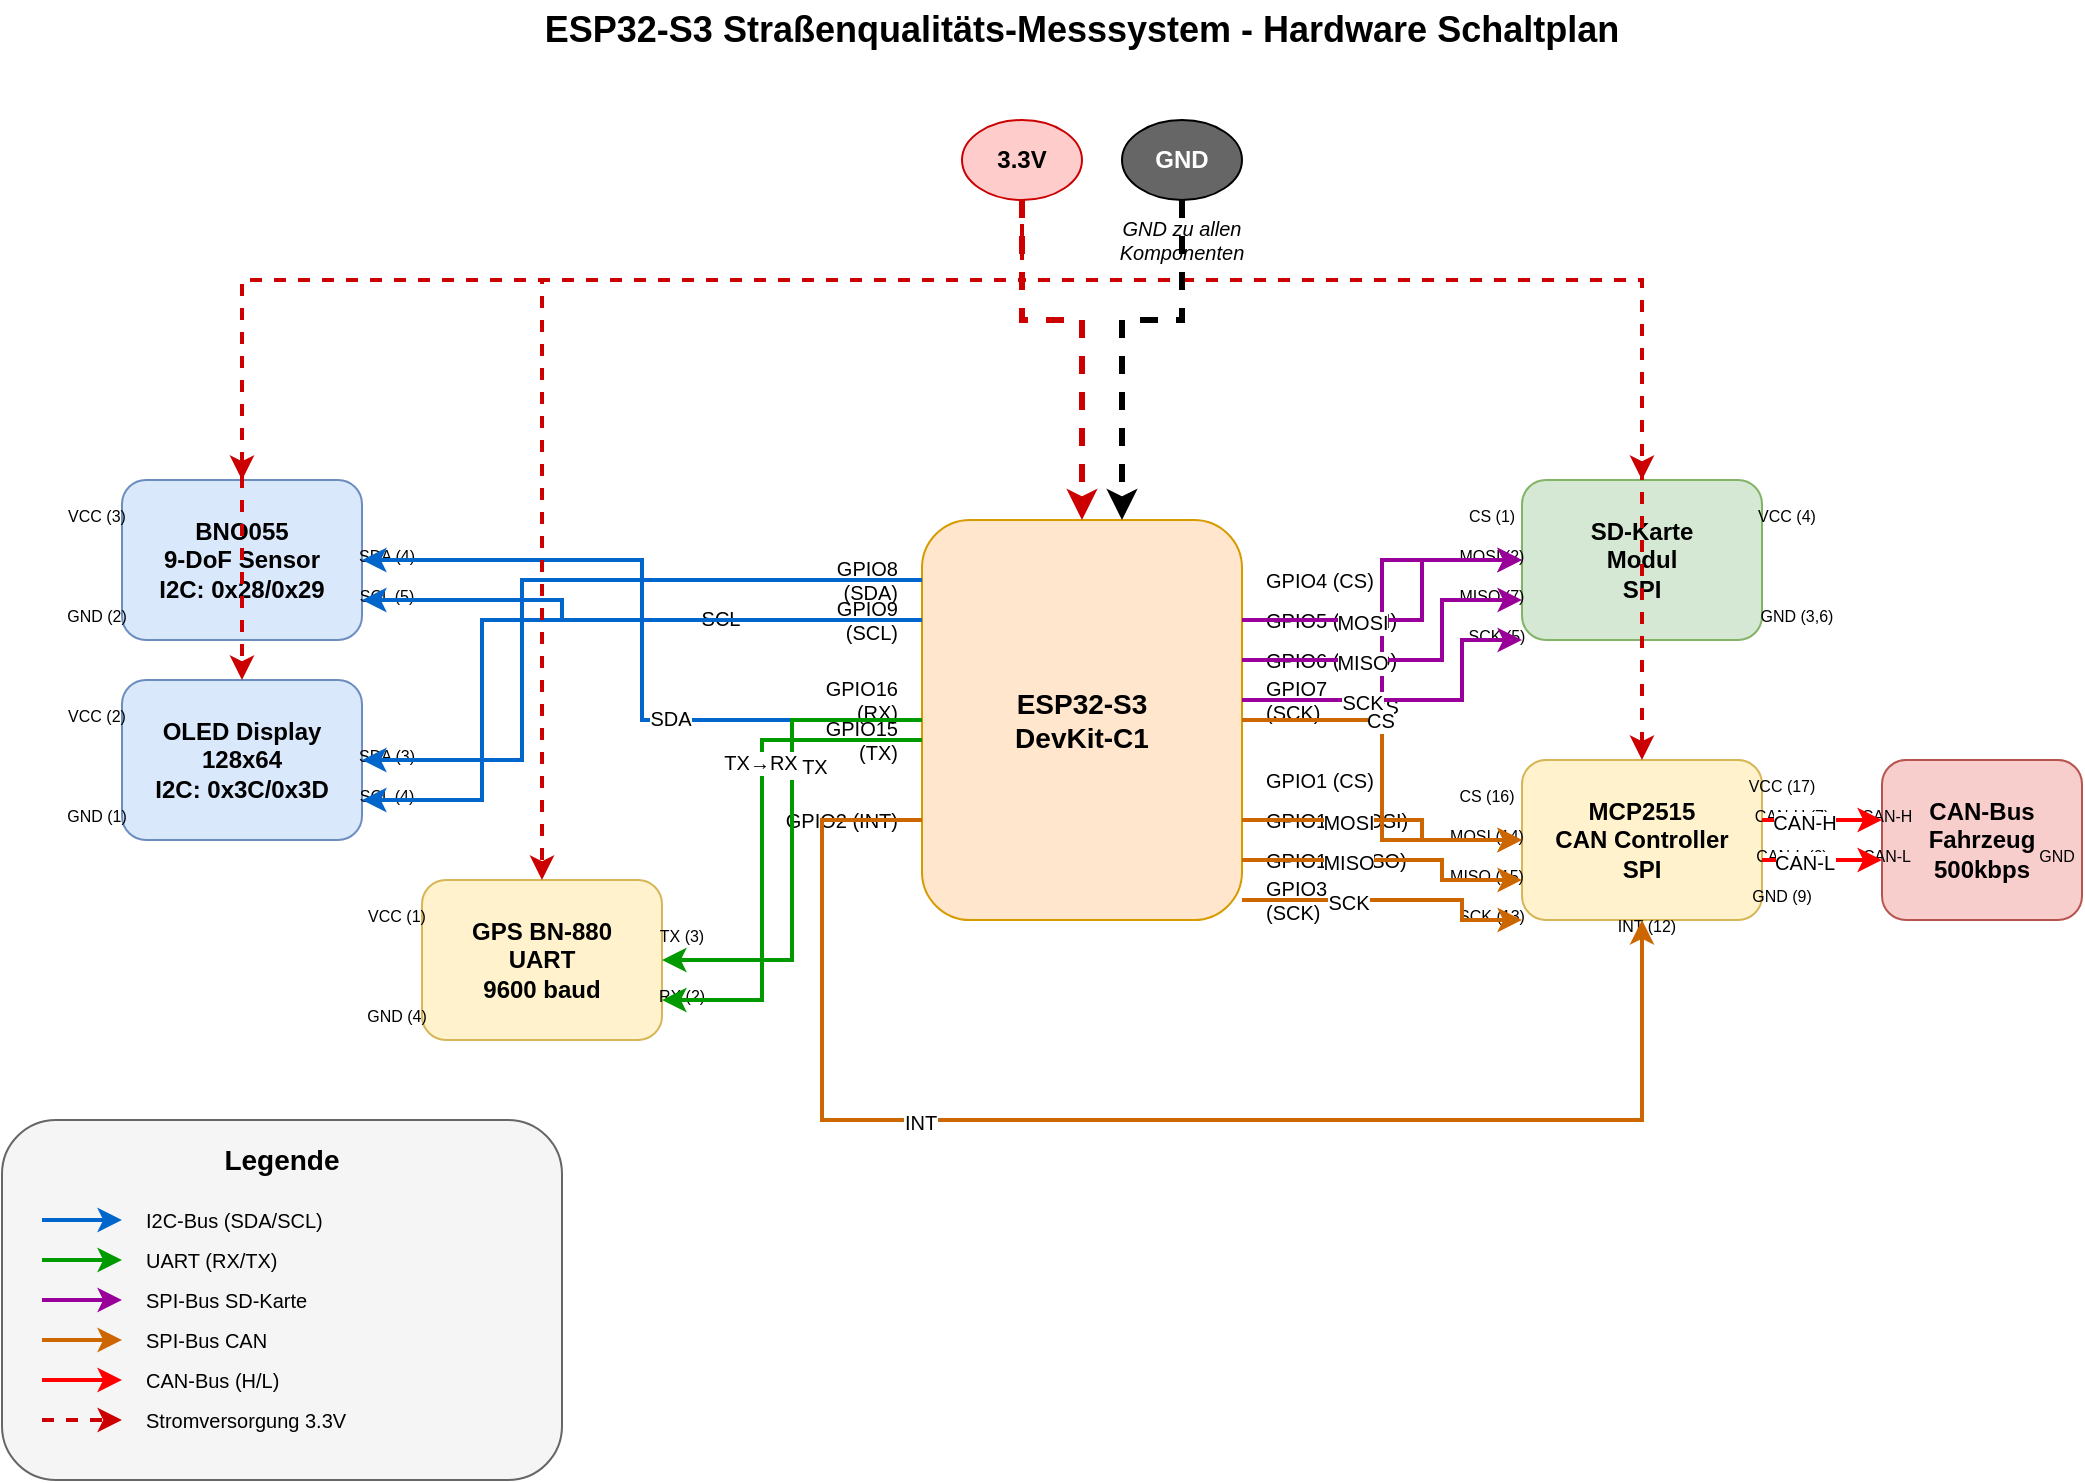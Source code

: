 <?xml version="1.0" encoding="UTF-8"?>
<mxfile version="21.2.8" type="device">
  <diagram name="ESP32-S3 Schaltplan" id="esp32-roadtest">
    <mxGraphModel dx="1426" dy="794" grid="1" gridSize="10" guides="1" tooltips="1" connect="1" arrows="1" fold="1" page="1" pageScale="1" pageWidth="1169" pageHeight="827" math="0" shadow="0">
      <root>
        <mxCell id="0" />
        <mxCell id="1" parent="0" />
        
        <!-- ESP32-S3 Hauptcontroller -->
        <mxCell id="esp32" value="ESP32-S3&#xa;DevKit-C1" style="rounded=1;whiteSpace=wrap;html=1;fillColor=#ffe6cc;strokeColor=#d79b00;fontStyle=1;fontSize=14;" vertex="1" parent="1">
          <mxGeometry x="500" y="300" width="160" height="200" as="geometry" />
        </mxCell>
        
        <!-- Pin Labels ESP32 Links -->
        <mxCell id="pin-gpio8" value="GPIO8 (SDA)" style="text;html=1;strokeColor=none;fillColor=none;align=right;verticalAlign=middle;whiteSpace=wrap;rounded=0;fontSize=10;" vertex="1" parent="1">
          <mxGeometry x="430" y="320" width="60" height="20" as="geometry" />
        </mxCell>
        <mxCell id="pin-gpio9" value="GPIO9 (SCL)" style="text;html=1;strokeColor=none;fillColor=none;align=right;verticalAlign=middle;whiteSpace=wrap;rounded=0;fontSize=10;" vertex="1" parent="1">
          <mxGeometry x="430" y="340" width="60" height="20" as="geometry" />
        </mxCell>
        <mxCell id="pin-gpio16" value="GPIO16 (RX)" style="text;html=1;strokeColor=none;fillColor=none;align=right;verticalAlign=middle;whiteSpace=wrap;rounded=0;fontSize=10;" vertex="1" parent="1">
          <mxGeometry x="430" y="380" width="60" height="20" as="geometry" />
        </mxCell>
        <mxCell id="pin-gpio15" value="GPIO15 (TX)" style="text;html=1;strokeColor=none;fillColor=none;align=right;verticalAlign=middle;whiteSpace=wrap;rounded=0;fontSize=10;" vertex="1" parent="1">
          <mxGeometry x="430" y="400" width="60" height="20" as="geometry" />
        </mxCell>
        <mxCell id="pin-gpio2" value="GPIO2 (INT)" style="text;html=1;strokeColor=none;fillColor=none;align=right;verticalAlign=middle;whiteSpace=wrap;rounded=0;fontSize=10;" vertex="1" parent="1">
          <mxGeometry x="430" y="440" width="60" height="20" as="geometry" />
        </mxCell>
        
        <!-- Pin Labels ESP32 Rechts -->
        <mxCell id="pin-gpio4" value="GPIO4 (CS)" style="text;html=1;strokeColor=none;fillColor=none;align=left;verticalAlign=middle;whiteSpace=wrap;rounded=0;fontSize=10;" vertex="1" parent="1">
          <mxGeometry x="670" y="320" width="60" height="20" as="geometry" />
        </mxCell>
        <mxCell id="pin-gpio5" value="GPIO5 (MOSI)" style="text;html=1;strokeColor=none;fillColor=none;align=left;verticalAlign=middle;whiteSpace=wrap;rounded=0;fontSize=10;" vertex="1" parent="1">
          <mxGeometry x="670" y="340" width="70" height="20" as="geometry" />
        </mxCell>
        <mxCell id="pin-gpio6" value="GPIO6 (MISO)" style="text;html=1;strokeColor=none;fillColor=none;align=left;verticalAlign=middle;whiteSpace=wrap;rounded=0;fontSize=10;" vertex="1" parent="1">
          <mxGeometry x="670" y="360" width="70" height="20" as="geometry" />
        </mxCell>
        <mxCell id="pin-gpio7" value="GPIO7 (SCK)" style="text;html=1;strokeColor=none;fillColor=none;align=left;verticalAlign=middle;whiteSpace=wrap;rounded=0;fontSize=10;" vertex="1" parent="1">
          <mxGeometry x="670" y="380" width="60" height="20" as="geometry" />
        </mxCell>
        <mxCell id="pin-gpio1" value="GPIO1 (CS)" style="text;html=1;strokeColor=none;fillColor=none;align=left;verticalAlign=middle;whiteSpace=wrap;rounded=0;fontSize=10;" vertex="1" parent="1">
          <mxGeometry x="670" y="420" width="60" height="20" as="geometry" />
        </mxCell>
        <mxCell id="pin-gpio13" value="GPIO13 (MOSI)" style="text;html=1;strokeColor=none;fillColor=none;align=left;verticalAlign=middle;whiteSpace=wrap;rounded=0;fontSize=10;" vertex="1" parent="1">
          <mxGeometry x="670" y="440" width="80" height="20" as="geometry" />
        </mxCell>
        <mxCell id="pin-gpio11" value="GPIO11 (MISO)" style="text;html=1;strokeColor=none;fillColor=none;align=left;verticalAlign=middle;whiteSpace=wrap;rounded=0;fontSize=10;" vertex="1" parent="1">
          <mxGeometry x="670" y="460" width="80" height="20" as="geometry" />
        </mxCell>
        <mxCell id="pin-gpio3" value="GPIO3 (SCK)" style="text;html=1;strokeColor=none;fillColor=none;align=left;verticalAlign=middle;whiteSpace=wrap;rounded=0;fontSize=10;" vertex="1" parent="1">
          <mxGeometry x="670" y="480" width="60" height="20" as="geometry" />
        </mxCell>
        
        <!-- BNO055 Sensor -->
        <mxCell id="bno055" value="BNO055&#xa;9-DoF Sensor&#xa;I2C: 0x28/0x29" style="rounded=1;whiteSpace=wrap;html=1;fillColor=#dae8fc;strokeColor=#6c8ebf;fontStyle=1;" vertex="1" parent="1">
          <mxGeometry x="100" y="280" width="120" height="80" as="geometry" />
        </mxCell>
        
        <!-- BNO055 PIN Labels -->
        <mxCell id="bno055-pin-sda" value="SDA (4)" style="text;html=1;strokeColor=none;fillColor=none;align=center;verticalAlign=middle;whiteSpace=wrap;rounded=0;fontSize=8;" vertex="1" parent="1">
          <mxGeometry x="215" y="310" width="35" height="15" as="geometry" />
        </mxCell>
        <mxCell id="bno055-pin-scl" value="SCL (5)" style="text;html=1;strokeColor=none;fillColor=none;align=center;verticalAlign=middle;whiteSpace=wrap;rounded=0;fontSize=8;" vertex="1" parent="1">
          <mxGeometry x="215" y="330" width="35" height="15" as="geometry" />
        </mxCell>
        <mxCell id="bno055-pin-vcc" value="VCC (3)" style="text;html=1;strokeColor=none;fillColor=none;align=center;verticalAlign=middle;whiteSpace=wrap;rounded=0;fontSize=8;" vertex="1" parent="1">
          <mxGeometry x="70" y="290" width="35" height="15" as="geometry" />
        </mxCell>
        <mxCell id="bno055-pin-gnd" value="GND (2)" style="text;html=1;strokeColor=none;fillColor=none;align=center;verticalAlign=middle;whiteSpace=wrap;rounded=0;fontSize=8;" vertex="1" parent="1">
          <mxGeometry x="70" y="340" width="35" height="15" as="geometry" />
        </mxCell>
        
        <!-- OLED Display -->
        <mxCell id="oled" value="OLED Display&#xa;128x64&#xa;I2C: 0x3C/0x3D" style="rounded=1;whiteSpace=wrap;html=1;fillColor=#dae8fc;strokeColor=#6c8ebf;fontStyle=1;" vertex="1" parent="1">
          <mxGeometry x="100" y="380" width="120" height="80" as="geometry" />
        </mxCell>
        
        <!-- OLED PIN Labels -->
        <mxCell id="oled-pin-sda" value="SDA (3)" style="text;html=1;strokeColor=none;fillColor=none;align=center;verticalAlign=middle;whiteSpace=wrap;rounded=0;fontSize=8;" vertex="1" parent="1">
          <mxGeometry x="215" y="410" width="35" height="15" as="geometry" />
        </mxCell>
        <mxCell id="oled-pin-scl" value="SCL (4)" style="text;html=1;strokeColor=none;fillColor=none;align=center;verticalAlign=middle;whiteSpace=wrap;rounded=0;fontSize=8;" vertex="1" parent="1">
          <mxGeometry x="215" y="430" width="35" height="15" as="geometry" />
        </mxCell>
        <mxCell id="oled-pin-vcc" value="VCC (2)" style="text;html=1;strokeColor=none;fillColor=none;align=center;verticalAlign=middle;whiteSpace=wrap;rounded=0;fontSize=8;" vertex="1" parent="1">
          <mxGeometry x="70" y="390" width="35" height="15" as="geometry" />
        </mxCell>
        <mxCell id="oled-pin-gnd" value="GND (1)" style="text;html=1;strokeColor=none;fillColor=none;align=center;verticalAlign=middle;whiteSpace=wrap;rounded=0;fontSize=8;" vertex="1" parent="1">
          <mxGeometry x="70" y="440" width="35" height="15" as="geometry" />
        </mxCell>
        
        <!-- GPS Modul -->
        <mxCell id="gps" value="GPS BN-880&#xa;UART&#xa;9600 baud" style="rounded=1;whiteSpace=wrap;html=1;fillColor=#fff2cc;strokeColor=#d6b656;fontStyle=1;" vertex="1" parent="1">
          <mxGeometry x="250" y="480" width="120" height="80" as="geometry" />
        </mxCell>
        
        <!-- GPS PIN Labels -->
        <mxCell id="gps-pin-tx" value="TX (3)" style="text;html=1;strokeColor=none;fillColor=none;align=center;verticalAlign=middle;whiteSpace=wrap;rounded=0;fontSize=8;" vertex="1" parent="1">
          <mxGeometry x="365" y="500" width="30" height="15" as="geometry" />
        </mxCell>
        <mxCell id="gps-pin-rx" value="RX (2)" style="text;html=1;strokeColor=none;fillColor=none;align=center;verticalAlign=middle;whiteSpace=wrap;rounded=0;fontSize=8;" vertex="1" parent="1">
          <mxGeometry x="365" y="530" width="30" height="15" as="geometry" />
        </mxCell>
        <mxCell id="gps-pin-vcc" value="VCC (1)" style="text;html=1;strokeColor=none;fillColor=none;align=center;verticalAlign=middle;whiteSpace=wrap;rounded=0;fontSize=8;" vertex="1" parent="1">
          <mxGeometry x="220" y="490" width="35" height="15" as="geometry" />
        </mxCell>
        <mxCell id="gps-pin-gnd" value="GND (4)" style="text;html=1;strokeColor=none;fillColor=none;align=center;verticalAlign=middle;whiteSpace=wrap;rounded=0;fontSize=8;" vertex="1" parent="1">
          <mxGeometry x="220" y="540" width="35" height="15" as="geometry" />
        </mxCell>
        
        <!-- SD-Karte -->
        <mxCell id="sdcard" value="SD-Karte&#xa;Modul&#xa;SPI" style="rounded=1;whiteSpace=wrap;html=1;fillColor=#d5e8d4;strokeColor=#82b366;fontStyle=1;" vertex="1" parent="1">
          <mxGeometry x="800" y="280" width="120" height="80" as="geometry" />
        </mxCell>
        
        <!-- SD-Card PIN Labels -->
        <mxCell id="sd-pin-cs" value="CS (1)" style="text;html=1;strokeColor=none;fillColor=none;align=center;verticalAlign=middle;whiteSpace=wrap;rounded=0;fontSize=8;" vertex="1" parent="1">
          <mxGeometry x="770" y="290" width="30" height="15" as="geometry" />
        </mxCell>
        <mxCell id="sd-pin-mosi" value="MOSI (2)" style="text;html=1;strokeColor=none;fillColor=none;align=center;verticalAlign=middle;whiteSpace=wrap;rounded=0;fontSize=8;" vertex="1" parent="1">
          <mxGeometry x="765" y="310" width="40" height="15" as="geometry" />
        </mxCell>
        <mxCell id="sd-pin-miso" value="MISO (7)" style="text;html=1;strokeColor=none;fillColor=none;align=center;verticalAlign=middle;whiteSpace=wrap;rounded=0;fontSize=8;" vertex="1" parent="1">
          <mxGeometry x="765" y="330" width="40" height="15" as="geometry" />
        </mxCell>
        <mxCell id="sd-pin-sck" value="SCK (5)" style="text;html=1;strokeColor=none;fillColor=none;align=center;verticalAlign=middle;whiteSpace=wrap;rounded=0;fontSize=8;" vertex="1" parent="1">
          <mxGeometry x="770" y="350" width="35" height="15" as="geometry" />
        </mxCell>
        <mxCell id="sd-pin-vcc" value="VCC (4)" style="text;html=1;strokeColor=none;fillColor=none;align=center;verticalAlign=middle;whiteSpace=wrap;rounded=0;fontSize=8;" vertex="1" parent="1">
          <mxGeometry x="915" y="290" width="35" height="15" as="geometry" />
        </mxCell>
        <mxCell id="sd-pin-gnd" value="GND (3,6)" style="text;html=1;strokeColor=none;fillColor=none;align=center;verticalAlign=middle;whiteSpace=wrap;rounded=0;fontSize=8;" vertex="1" parent="1">
          <mxGeometry x="915" y="340" width="45" height="15" as="geometry" />
        </mxCell>
        
        <!-- MCP2515 CAN Controller -->
        <mxCell id="mcp2515" value="MCP2515&#xa;CAN Controller&#xa;SPI" style="rounded=1;whiteSpace=wrap;html=1;fillColor=#fff2cc;strokeColor=#d6b656;fontStyle=1;" vertex="1" parent="1">
          <mxGeometry x="800" y="420" width="120" height="80" as="geometry" />
        </mxCell>
        
        <!-- MCP2515 PIN Labels -->
        <mxCell id="mcp-pin-cs" value="CS (16)" style="text;html=1;strokeColor=none;fillColor=none;align=center;verticalAlign=middle;whiteSpace=wrap;rounded=0;fontSize=8;" vertex="1" parent="1">
          <mxGeometry x="765" y="430" width="35" height="15" as="geometry" />
        </mxCell>
        <mxCell id="mcp-pin-mosi" value="MOSI (14)" style="text;html=1;strokeColor=none;fillColor=none;align=center;verticalAlign=middle;whiteSpace=wrap;rounded=0;fontSize=8;" vertex="1" parent="1">
          <mxGeometry x="760" y="450" width="45" height="15" as="geometry" />
        </mxCell>
        <mxCell id="mcp-pin-miso" value="MISO (15)" style="text;html=1;strokeColor=none;fillColor=none;align=center;verticalAlign=middle;whiteSpace=wrap;rounded=0;fontSize=8;" vertex="1" parent="1">
          <mxGeometry x="760" y="470" width="45" height="15" as="geometry" />
        </mxCell>
        <mxCell id="mcp-pin-sck" value="SCK (13)" style="text;html=1;strokeColor=none;fillColor=none;align=center;verticalAlign=middle;whiteSpace=wrap;rounded=0;fontSize=8;" vertex="1" parent="1">
          <mxGeometry x="765" y="490" width="40" height="15" as="geometry" />
        </mxCell>
        <mxCell id="mcp-pin-int" value="INT (12)" style="text;html=1;strokeColor=none;fillColor=none;align=center;verticalAlign=middle;whiteSpace=wrap;rounded=0;fontSize=8;" vertex="1" parent="1">
          <mxGeometry x="845" y="495" width="35" height="15" as="geometry" />
        </mxCell>
        <mxCell id="mcp-pin-canh" value="CAN-H (7)" style="text;html=1;strokeColor=none;fillColor=none;align=center;verticalAlign=middle;whiteSpace=wrap;rounded=0;fontSize=8;" vertex="1" parent="1">
          <mxGeometry x="910" y="440" width="50" height="15" as="geometry" />
        </mxCell>
        <mxCell id="mcp-pin-canl" value="CAN-L (6)" style="text;html=1;strokeColor=none;fillColor=none;align=center;verticalAlign=middle;whiteSpace=wrap;rounded=0;fontSize=8;" vertex="1" parent="1">
          <mxGeometry x="910" y="460" width="50" height="15" as="geometry" />
        </mxCell>
        <mxCell id="mcp-pin-vcc" value="VCC (17)" style="text;html=1;strokeColor=none;fillColor=none;align=center;verticalAlign=middle;whiteSpace=wrap;rounded=0;fontSize=8;" vertex="1" parent="1">
          <mxGeometry x="910" y="425" width="40" height="15" as="geometry" />
        </mxCell>
        <mxCell id="mcp-pin-gnd" value="GND (9)" style="text;html=1;strokeColor=none;fillColor=none;align=center;verticalAlign=middle;whiteSpace=wrap;rounded=0;fontSize=8;" vertex="1" parent="1">
          <mxGeometry x="910" y="480" width="40" height="15" as="geometry" />
        </mxCell>
        
        <!-- CAN-Bus -->
        <mxCell id="canbus" value="CAN-Bus&#xa;Fahrzeug&#xa;500kbps" style="rounded=1;whiteSpace=wrap;html=1;fillColor=#f8cecc;strokeColor=#b85450;fontStyle=1;" vertex="1" parent="1">
          <mxGeometry x="980" y="420" width="100" height="80" as="geometry" />
        </mxCell>
        
        <!-- CAN-Bus PIN Labels -->
        <mxCell id="can-pin-h" value="CAN-H" style="text;html=1;strokeColor=none;fillColor=none;align=center;verticalAlign=middle;whiteSpace=wrap;rounded=0;fontSize=8;" vertex="1" parent="1">
          <mxGeometry x="965" y="440" width="35" height="15" as="geometry" />
        </mxCell>
        <mxCell id="can-pin-l" value="CAN-L" style="text;html=1;strokeColor=none;fillColor=none;align=center;verticalAlign=middle;whiteSpace=wrap;rounded=0;fontSize=8;" vertex="1" parent="1">
          <mxGeometry x="965" y="460" width="35" height="15" as="geometry" />
        </mxCell>
        <mxCell id="can-pin-gnd" value="GND" style="text;html=1;strokeColor=none;fillColor=none;align=center;verticalAlign=middle;whiteSpace=wrap;rounded=0;fontSize=8;" vertex="1" parent="1">
          <mxGeometry x="1055" y="460" width="25" height="15" as="geometry" />
        </mxCell>
        
        <!-- Stromversorgung -->
        <mxCell id="power3v3" value="3.3V" style="ellipse;whiteSpace=wrap;html=1;fillColor=#ffcccc;strokeColor=#cc0000;fontStyle=1;" vertex="1" parent="1">
          <mxGeometry x="520" y="100" width="60" height="40" as="geometry" />
        </mxCell>
        
        <mxCell id="gnd" value="GND" style="ellipse;whiteSpace=wrap;html=1;fillColor=#666666;strokeColor=#000000;fontColor=#FFFFFF;fontStyle=1;" vertex="1" parent="1">
          <mxGeometry x="600" y="100" width="60" height="40" as="geometry" />
        </mxCell>
        
        <!-- I2C-Bus Verbindungen -->
        <mxCell id="i2c-sda1" style="edgeStyle=orthogonalEdgeStyle;rounded=0;orthogonalLoop=1;jettySize=auto;html=1;strokeColor=#0066CC;strokeWidth=2;" edge="1" parent="1" source="esp32" target="bno055">
          <mxGeometry relative="1" as="geometry">
            <mxPoint x="490" y="330" as="sourcePoint" />
            <mxPoint x="220" y="320" as="targetPoint" />
          </mxGeometry>
        </mxCell>
        <mxCell id="i2c-sda1-label" value="SDA" style="edgeLabel;html=1;align=center;verticalAlign=middle;resizable=0;points=[];fontSize=10;" vertex="1" connectable="0" parent="i2c-sda1">
          <mxGeometry x="-0.3" y="-1" relative="1" as="geometry">
            <mxPoint as="offset" />
          </mxGeometry>
        </mxCell>
        
        <mxCell id="i2c-scl1" style="edgeStyle=orthogonalEdgeStyle;rounded=0;orthogonalLoop=1;jettySize=auto;html=1;strokeColor=#0066CC;strokeWidth=2;" edge="1" parent="1" source="esp32" target="bno055">
          <mxGeometry relative="1" as="geometry">
            <mxPoint x="490" y="350" as="sourcePoint" />
            <mxPoint x="220" y="340" as="targetPoint" />
            <Array as="points">
              <mxPoint x="320" y="350" />
              <mxPoint x="320" y="340" />
            </Array>
          </mxGeometry>
        </mxCell>
        <mxCell id="i2c-scl1-label" value="SCL" style="edgeLabel;html=1;align=center;verticalAlign=middle;resizable=0;points=[];fontSize=10;" vertex="1" connectable="0" parent="i2c-scl1">
          <mxGeometry x="-0.3" y="-1" relative="1" as="geometry">
            <mxPoint as="offset" />
          </mxGeometry>
        </mxCell>
        
        <mxCell id="i2c-sda2" style="edgeStyle=orthogonalEdgeStyle;rounded=0;orthogonalLoop=1;jettySize=auto;html=1;strokeColor=#0066CC;strokeWidth=2;" edge="1" parent="1" source="esp32" target="oled">
          <mxGeometry relative="1" as="geometry">
            <mxPoint x="490" y="330" as="sourcePoint" />
            <mxPoint x="220" y="400" as="targetPoint" />
            <Array as="points">
              <mxPoint x="300" y="330" />
              <mxPoint x="300" y="420" />
            </Array>
          </mxGeometry>
        </mxCell>
        
        <mxCell id="i2c-scl2" style="edgeStyle=orthogonalEdgeStyle;rounded=0;orthogonalLoop=1;jettySize=auto;html=1;strokeColor=#0066CC;strokeWidth=2;" edge="1" parent="1" source="esp32" target="oled">
          <mxGeometry relative="1" as="geometry">
            <mxPoint x="490" y="350" as="sourcePoint" />
            <mxPoint x="220" y="420" as="targetPoint" />
            <Array as="points">
              <mxPoint x="280" y="350" />
              <mxPoint x="280" y="440" />
            </Array>
          </mxGeometry>
        </mxCell>
        
        <!-- UART Verbindungen -->
        <mxCell id="uart-rx" style="edgeStyle=orthogonalEdgeStyle;rounded=0;orthogonalLoop=1;jettySize=auto;html=1;strokeColor=#009900;strokeWidth=2;" edge="1" parent="1" source="esp32" target="gps">
          <mxGeometry relative="1" as="geometry">
            <mxPoint x="490" y="390" as="sourcePoint" />
            <mxPoint x="370" y="500" as="targetPoint" />
          </mxGeometry>
        </mxCell>
        <mxCell id="uart-rx-label" value="RX←TX" style="edgeLabel;html=1;align=center;verticalAlign=middle;resizable=0;points=[];fontSize=10;" vertex="1" connectable="0" parent="uart-rx">
          <mxGeometry x="-0.3" y="-1" relative="1" as="geometry">
            <mxPoint as="offset" />
          </mxGeometry>
        </mxCell>
        
        <mxCell id="uart-tx" style="edgeStyle=orthogonalEdgeStyle;rounded=0;orthogonalLoop=1;jettySize=auto;html=1;strokeColor=#009900;strokeWidth=2;" edge="1" parent="1" source="esp32" target="gps">
          <mxGeometry relative="1" as="geometry">
            <mxPoint x="490" y="410" as="sourcePoint" />
            <mxPoint x="370" y="520" as="targetPoint" />
            <Array as="points">
              <mxPoint x="420" y="410" />
              <mxPoint x="420" y="540" />
            </Array>
          </mxGeometry>
        </mxCell>
        <mxCell id="uart-tx-label" value="TX→RX" style="edgeLabel;html=1;align=center;verticalAlign=middle;resizable=0;points=[];fontSize=10;" vertex="1" connectable="0" parent="uart-tx">
          <mxGeometry x="-0.3" y="-1" relative="1" as="geometry">
            <mxPoint as="offset" />
          </mxGeometry>
        </mxCell>
        
        <!-- SPI SD-Karte Verbindungen -->
        <mxCell id="spi-sd-cs" style="edgeStyle=orthogonalEdgeStyle;rounded=0;orthogonalLoop=1;jettySize=auto;html=1;strokeColor=#990099;strokeWidth=2;" edge="1" parent="1" source="esp32" target="sdcard">
          <mxGeometry relative="1" as="geometry">
            <mxPoint x="670" y="330" as="sourcePoint" />
            <mxPoint x="800" y="300" as="targetPoint" />
          </mxGeometry>
        </mxCell>
        <mxCell id="spi-sd-cs-label" value="CS" style="edgeLabel;html=1;align=center;verticalAlign=middle;resizable=0;points=[];fontSize=10;" vertex="1" connectable="0" parent="spi-sd-cs">
          <mxGeometry x="-0.3" y="-1" relative="1" as="geometry">
            <mxPoint as="offset" />
          </mxGeometry>
        </mxCell>
        
        <mxCell id="spi-sd-mosi" style="edgeStyle=orthogonalEdgeStyle;rounded=0;orthogonalLoop=1;jettySize=auto;html=1;strokeColor=#990099;strokeWidth=2;" edge="1" parent="1" source="esp32" target="sdcard">
          <mxGeometry relative="1" as="geometry">
            <mxPoint x="670" y="350" as="sourcePoint" />
            <mxPoint x="800" y="320" as="targetPoint" />
            <Array as="points">
              <mxPoint x="750" y="350" />
              <mxPoint x="750" y="320" />
            </Array>
          </mxGeometry>
        </mxCell>
        <mxCell id="spi-sd-mosi-label" value="MOSI" style="edgeLabel;html=1;align=center;verticalAlign=middle;resizable=0;points=[];fontSize=10;" vertex="1" connectable="0" parent="spi-sd-mosi">
          <mxGeometry x="-0.3" y="-1" relative="1" as="geometry">
            <mxPoint as="offset" />
          </mxGeometry>
        </mxCell>
        
        <mxCell id="spi-sd-miso" style="edgeStyle=orthogonalEdgeStyle;rounded=0;orthogonalLoop=1;jettySize=auto;html=1;strokeColor=#990099;strokeWidth=2;" edge="1" parent="1" source="esp32" target="sdcard">
          <mxGeometry relative="1" as="geometry">
            <mxPoint x="670" y="370" as="sourcePoint" />
            <mxPoint x="800" y="340" as="targetPoint" />
            <Array as="points">
              <mxPoint x="760" y="370" />
              <mxPoint x="760" y="340" />
            </Array>
          </mxGeometry>
        </mxCell>
        <mxCell id="spi-sd-miso-label" value="MISO" style="edgeLabel;html=1;align=center;verticalAlign=middle;resizable=0;points=[];fontSize=10;" vertex="1" connectable="0" parent="spi-sd-miso">
          <mxGeometry x="-0.3" y="-1" relative="1" as="geometry">
            <mxPoint as="offset" />
          </mxGeometry>
        </mxCell>
        
        <mxCell id="spi-sd-sck" style="edgeStyle=orthogonalEdgeStyle;rounded=0;orthogonalLoop=1;jettySize=auto;html=1;strokeColor=#990099;strokeWidth=2;" edge="1" parent="1" source="esp32" target="sdcard">
          <mxGeometry relative="1" as="geometry">
            <mxPoint x="670" y="390" as="sourcePoint" />
            <mxPoint x="800" y="360" as="targetPoint" />
            <Array as="points">
              <mxPoint x="770" y="390" />
              <mxPoint x="770" y="360" />
            </Array>
          </mxGeometry>
        </mxCell>
        <mxCell id="spi-sd-sck-label" value="SCK" style="edgeLabel;html=1;align=center;verticalAlign=middle;resizable=0;points=[];fontSize=10;" vertex="1" connectable="0" parent="spi-sd-sck">
          <mxGeometry x="-0.3" y="-1" relative="1" as="geometry">
            <mxPoint as="offset" />
          </mxGeometry>
        </mxCell>
        
        <!-- SPI CAN Verbindungen -->
        <mxCell id="spi-can-cs" style="edgeStyle=orthogonalEdgeStyle;rounded=0;orthogonalLoop=1;jettySize=auto;html=1;strokeColor=#CC6600;strokeWidth=2;" edge="1" parent="1" source="esp32" target="mcp2515">
          <mxGeometry relative="1" as="geometry">
            <mxPoint x="670" y="430" as="sourcePoint" />
            <mxPoint x="800" y="440" as="targetPoint" />
          </mxGeometry>
        </mxCell>
        <mxCell id="spi-can-cs-label" value="CS" style="edgeLabel;html=1;align=center;verticalAlign=middle;resizable=0;points=[];fontSize=10;" vertex="1" connectable="0" parent="spi-can-cs">
          <mxGeometry x="-0.3" y="-1" relative="1" as="geometry">
            <mxPoint as="offset" />
          </mxGeometry>
        </mxCell>
        
        <mxCell id="spi-can-mosi" style="edgeStyle=orthogonalEdgeStyle;rounded=0;orthogonalLoop=1;jettySize=auto;html=1;strokeColor=#CC6600;strokeWidth=2;" edge="1" parent="1" source="esp32" target="mcp2515">
          <mxGeometry relative="1" as="geometry">
            <mxPoint x="670" y="450" as="sourcePoint" />
            <mxPoint x="800" y="460" as="targetPoint" />
            <Array as="points">
              <mxPoint x="750" y="450" />
              <mxPoint x="750" y="460" />
            </Array>
          </mxGeometry>
        </mxCell>
        <mxCell id="spi-can-mosi-label" value="MOSI" style="edgeLabel;html=1;align=center;verticalAlign=middle;resizable=0;points=[];fontSize=10;" vertex="1" connectable="0" parent="spi-can-mosi">
          <mxGeometry x="-0.3" y="-1" relative="1" as="geometry">
            <mxPoint as="offset" />
          </mxGeometry>
        </mxCell>
        
        <mxCell id="spi-can-miso" style="edgeStyle=orthogonalEdgeStyle;rounded=0;orthogonalLoop=1;jettySize=auto;html=1;strokeColor=#CC6600;strokeWidth=2;" edge="1" parent="1" source="esp32" target="mcp2515">
          <mxGeometry relative="1" as="geometry">
            <mxPoint x="670" y="470" as="sourcePoint" />
            <mxPoint x="800" y="480" as="targetPoint" />
            <Array as="points">
              <mxPoint x="760" y="470" />
              <mxPoint x="760" y="480" />
            </Array>
          </mxGeometry>
        </mxCell>
        <mxCell id="spi-can-miso-label" value="MISO" style="edgeLabel;html=1;align=center;verticalAlign=middle;resizable=0;points=[];fontSize=10;" vertex="1" connectable="0" parent="spi-can-miso">
          <mxGeometry x="-0.3" y="-1" relative="1" as="geometry">
            <mxPoint as="offset" />
          </mxGeometry>
        </mxCell>
        
        <mxCell id="spi-can-sck" style="edgeStyle=orthogonalEdgeStyle;rounded=0;orthogonalLoop=1;jettySize=auto;html=1;strokeColor=#CC6600;strokeWidth=2;" edge="1" parent="1" source="esp32" target="mcp2515">
          <mxGeometry relative="1" as="geometry">
            <mxPoint x="670" y="490" as="sourcePoint" />
            <mxPoint x="800" y="500" as="targetPoint" />
            <Array as="points">
              <mxPoint x="770" y="490" />
              <mxPoint x="770" y="500" />
            </Array>
          </mxGeometry>
        </mxCell>
        <mxCell id="spi-can-sck-label" value="SCK" style="edgeLabel;html=1;align=center;verticalAlign=middle;resizable=0;points=[];fontSize=10;" vertex="1" connectable="0" parent="spi-can-sck">
          <mxGeometry x="-0.3" y="-1" relative="1" as="geometry">
            <mxPoint as="offset" />
          </mxGeometry>
        </mxCell>
        
        <mxCell id="can-int" style="edgeStyle=orthogonalEdgeStyle;rounded=0;orthogonalLoop=1;jettySize=auto;html=1;strokeColor=#CC6600;strokeWidth=2;" edge="1" parent="1" source="esp32" target="mcp2515">
          <mxGeometry relative="1" as="geometry">
            <mxPoint x="490" y="450" as="sourcePoint" />
            <mxPoint x="800" y="450" as="targetPoint" />
            <Array as="points">
              <mxPoint x="450" y="450" />
              <mxPoint x="450" y="600" />
              <mxPoint x="860" y="600" />
            </Array>
          </mxGeometry>
        </mxCell>
        <mxCell id="can-int-label" value="INT" style="edgeLabel;html=1;align=center;verticalAlign=middle;resizable=0;points=[];fontSize=10;" vertex="1" connectable="0" parent="can-int">
          <mxGeometry x="-0.3" y="-1" relative="1" as="geometry">
            <mxPoint as="offset" />
          </mxGeometry>
        </mxCell>
        
        <!-- CAN-Bus Verbindung -->
        <mxCell id="can-h" style="edgeStyle=orthogonalEdgeStyle;rounded=0;orthogonalLoop=1;jettySize=auto;html=1;strokeColor=#FF0000;strokeWidth=2;" edge="1" parent="1" source="mcp2515" target="canbus">
          <mxGeometry relative="1" as="geometry">
            <Array as="points">
              <mxPoint x="950" y="450" />
              <mxPoint x="950" y="450" />
            </Array>
          </mxGeometry>
        </mxCell>
        <mxCell id="can-h-label" value="CAN-H" style="edgeLabel;html=1;align=center;verticalAlign=middle;resizable=0;points=[];fontSize=10;" vertex="1" connectable="0" parent="can-h">
          <mxGeometry x="-0.3" y="-1" relative="1" as="geometry">
            <mxPoint as="offset" />
          </mxGeometry>
        </mxCell>
        
        <mxCell id="can-l" style="edgeStyle=orthogonalEdgeStyle;rounded=0;orthogonalLoop=1;jettySize=auto;html=1;strokeColor=#FF0000;strokeWidth=2;" edge="1" parent="1" source="mcp2515" target="canbus">
          <mxGeometry relative="1" as="geometry">
            <Array as="points">
              <mxPoint x="950" y="470" />
              <mxPoint x="950" y="470" />
            </Array>
          </mxGeometry>
        </mxCell>
        <mxCell id="can-l-label" value="CAN-L" style="edgeLabel;html=1;align=center;verticalAlign=middle;resizable=0;points=[];fontSize=10;" vertex="1" connectable="0" parent="can-l">
          <mxGeometry x="-0.3" y="-1" relative="1" as="geometry">
            <mxPoint as="offset" />
          </mxGeometry>
        </mxCell>
        
        <!-- Stromversorgung Verbindungen -->
        <mxCell id="pwr-esp32" style="edgeStyle=orthogonalEdgeStyle;rounded=0;orthogonalLoop=1;jettySize=auto;html=1;strokeColor=#CC0000;strokeWidth=3;dashed=1;" edge="1" parent="1" source="power3v3" target="esp32">
          <mxGeometry relative="1" as="geometry">
            <Array as="points">
              <mxPoint x="550" y="200" />
              <mxPoint x="580" y="200" />
            </Array>
          </mxGeometry>
        </mxCell>
        
        <mxCell id="pwr-bno055" style="edgeStyle=orthogonalEdgeStyle;rounded=0;orthogonalLoop=1;jettySize=auto;html=1;strokeColor=#CC0000;strokeWidth=2;dashed=1;" edge="1" parent="1" source="power3v3" target="bno055">
          <mxGeometry relative="1" as="geometry">
            <Array as="points">
              <mxPoint x="550" y="180" />
              <mxPoint x="160" y="180" />
            </Array>
          </mxGeometry>
        </mxCell>
        
        <mxCell id="pwr-oled" style="edgeStyle=orthogonalEdgeStyle;rounded=0;orthogonalLoop=1;jettySize=auto;html=1;strokeColor=#CC0000;strokeWidth=2;dashed=1;" edge="1" parent="1" source="power3v3" target="oled">
          <mxGeometry relative="1" as="geometry">
            <Array as="points">
              <mxPoint x="550" y="180" />
              <mxPoint x="160" y="180" />
            </Array>
          </mxGeometry>
        </mxCell>
        
        <mxCell id="pwr-gps" style="edgeStyle=orthogonalEdgeStyle;rounded=0;orthogonalLoop=1;jettySize=auto;html=1;strokeColor=#CC0000;strokeWidth=2;dashed=1;" edge="1" parent="1" source="power3v3" target="gps">
          <mxGeometry relative="1" as="geometry">
            <Array as="points">
              <mxPoint x="550" y="180" />
              <mxPoint x="310" y="180" />
            </Array>
          </mxGeometry>
        </mxCell>
        
        <mxCell id="pwr-sd" style="edgeStyle=orthogonalEdgeStyle;rounded=0;orthogonalLoop=1;jettySize=auto;html=1;strokeColor=#CC0000;strokeWidth=2;dashed=1;" edge="1" parent="1" source="power3v3" target="sdcard">
          <mxGeometry relative="1" as="geometry">
            <Array as="points">
              <mxPoint x="550" y="180" />
              <mxPoint x="860" y="180" />
            </Array>
          </mxGeometry>
        </mxCell>
        
        <mxCell id="pwr-mcp" style="edgeStyle=orthogonalEdgeStyle;rounded=0;orthogonalLoop=1;jettySize=auto;html=1;strokeColor=#CC0000;strokeWidth=2;dashed=1;" edge="1" parent="1" source="power3v3" target="mcp2515">
          <mxGeometry relative="1" as="geometry">
            <Array as="points">
              <mxPoint x="550" y="180" />
              <mxPoint x="860" y="180" />
            </Array>
          </mxGeometry>
        </mxCell>
        
        <!-- GND Verbindungen -->
        <mxCell id="gnd-esp32" style="edgeStyle=orthogonalEdgeStyle;rounded=0;orthogonalLoop=1;jettySize=auto;html=1;strokeColor=#000000;strokeWidth=3;dashed=1;" edge="1" parent="1" source="gnd" target="esp32">
          <mxGeometry relative="1" as="geometry">
            <Array as="points">
              <mxPoint x="630" y="200" />
              <mxPoint x="600" y="200" />
            </Array>
          </mxGeometry>
        </mxCell>
        
        <mxCell id="gnd-all" value="GND zu allen Komponenten" style="text;html=1;strokeColor=none;fillColor=none;align=center;verticalAlign=middle;whiteSpace=wrap;rounded=0;fontSize=10;fontStyle=2;" vertex="1" parent="1">
          <mxGeometry x="570" y="150" width="120" height="20" as="geometry" />
        </mxCell>
        
        <!-- Legende -->
        <mxCell id="legend-box" value="" style="rounded=1;whiteSpace=wrap;html=1;fillColor=#f5f5f5;strokeColor=#666666;strokeWidth=1;" vertex="1" parent="1">
          <mxGeometry x="40" y="600" width="280" height="180" as="geometry" />
        </mxCell>
        
        <mxCell id="legend-title" value="Legende" style="text;html=1;strokeColor=none;fillColor=none;align=center;verticalAlign=middle;whiteSpace=wrap;rounded=0;fontStyle=1;fontSize=14;" vertex="1" parent="1">
          <mxGeometry x="120" y="610" width="120" height="20" as="geometry" />
        </mxCell>
        
        <mxCell id="legend-i2c" value="" style="endArrow=classic;html=1;strokeColor=#0066CC;strokeWidth=2;" edge="1" parent="1">
          <mxGeometry width="50" height="50" relative="1" as="geometry">
            <mxPoint x="60" y="650" as="sourcePoint" />
            <mxPoint x="100" y="650" as="targetPoint" />
          </mxGeometry>
        </mxCell>
        <mxCell id="legend-i2c-text" value="I2C-Bus (SDA/SCL)" style="text;html=1;strokeColor=none;fillColor=none;align=left;verticalAlign=middle;whiteSpace=wrap;rounded=0;fontSize=10;" vertex="1" parent="1">
          <mxGeometry x="110" y="640" width="100" height="20" as="geometry" />
        </mxCell>
        
        <mxCell id="legend-uart" value="" style="endArrow=classic;html=1;strokeColor=#009900;strokeWidth=2;" edge="1" parent="1">
          <mxGeometry width="50" height="50" relative="1" as="geometry">
            <mxPoint x="60" y="670" as="sourcePoint" />
            <mxPoint x="100" y="670" as="targetPoint" />
          </mxGeometry>
        </mxCell>
        <mxCell id="legend-uart-text" value="UART (RX/TX)" style="text;html=1;strokeColor=none;fillColor=none;align=left;verticalAlign=middle;whiteSpace=wrap;rounded=0;fontSize=10;" vertex="1" parent="1">
          <mxGeometry x="110" y="660" width="100" height="20" as="geometry" />
        </mxCell>
        
        <mxCell id="legend-spi1" value="" style="endArrow=classic;html=1;strokeColor=#990099;strokeWidth=2;" edge="1" parent="1">
          <mxGeometry width="50" height="50" relative="1" as="geometry">
            <mxPoint x="60" y="690" as="sourcePoint" />
            <mxPoint x="100" y="690" as="targetPoint" />
          </mxGeometry>
        </mxCell>
        <mxCell id="legend-spi1-text" value="SPI-Bus SD-Karte" style="text;html=1;strokeColor=none;fillColor=none;align=left;verticalAlign=middle;whiteSpace=wrap;rounded=0;fontSize=10;" vertex="1" parent="1">
          <mxGeometry x="110" y="680" width="100" height="20" as="geometry" />
        </mxCell>
        
        <mxCell id="legend-spi2" value="" style="endArrow=classic;html=1;strokeColor=#CC6600;strokeWidth=2;" edge="1" parent="1">
          <mxGeometry width="50" height="50" relative="1" as="geometry">
            <mxPoint x="60" y="710" as="sourcePoint" />
            <mxPoint x="100" y="710" as="targetPoint" />
          </mxGeometry>
        </mxCell>
        <mxCell id="legend-spi2-text" value="SPI-Bus CAN" style="text;html=1;strokeColor=none;fillColor=none;align=left;verticalAlign=middle;whiteSpace=wrap;rounded=0;fontSize=10;" vertex="1" parent="1">
          <mxGeometry x="110" y="700" width="100" height="20" as="geometry" />
        </mxCell>
        
        <mxCell id="legend-can" value="" style="endArrow=classic;html=1;strokeColor=#FF0000;strokeWidth=2;" edge="1" parent="1">
          <mxGeometry width="50" height="50" relative="1" as="geometry">
            <mxPoint x="60" y="730" as="sourcePoint" />
            <mxPoint x="100" y="730" as="targetPoint" />
          </mxGeometry>
        </mxCell>
        <mxCell id="legend-can-text" value="CAN-Bus (H/L)" style="text;html=1;strokeColor=none;fillColor=none;align=left;verticalAlign=middle;whiteSpace=wrap;rounded=0;fontSize=10;" vertex="1" parent="1">
          <mxGeometry x="110" y="720" width="100" height="20" as="geometry" />
        </mxCell>
        
        <mxCell id="legend-power" value="" style="endArrow=classic;html=1;strokeColor=#CC0000;strokeWidth=2;dashed=1;" edge="1" parent="1">
          <mxGeometry width="50" height="50" relative="1" as="geometry">
            <mxPoint x="60" y="750" as="sourcePoint" />
            <mxPoint x="100" y="750" as="targetPoint" />
          </mxGeometry>
        </mxCell>
        <mxCell id="legend-power-text" value="Stromversorgung 3.3V" style="text;html=1;strokeColor=none;fillColor=none;align=left;verticalAlign=middle;whiteSpace=wrap;rounded=0;fontSize=10;" vertex="1" parent="1">
          <mxGeometry x="110" y="740" width="130" height="20" as="geometry" />
        </mxCell>
        
        <!-- Titel -->
        <mxCell id="title" value="ESP32-S3 Straßenqualitäts-Messsystem - Hardware Schaltplan" style="text;html=1;strokeColor=none;fillColor=none;align=center;verticalAlign=middle;whiteSpace=wrap;rounded=0;fontStyle=1;fontSize=18;" vertex="1" parent="1">
          <mxGeometry x="300" y="40" width="560" height="30" as="geometry" />
        </mxCell>
        
      </root>
    </mxGraphModel>
  </diagram>
</mxfile>
